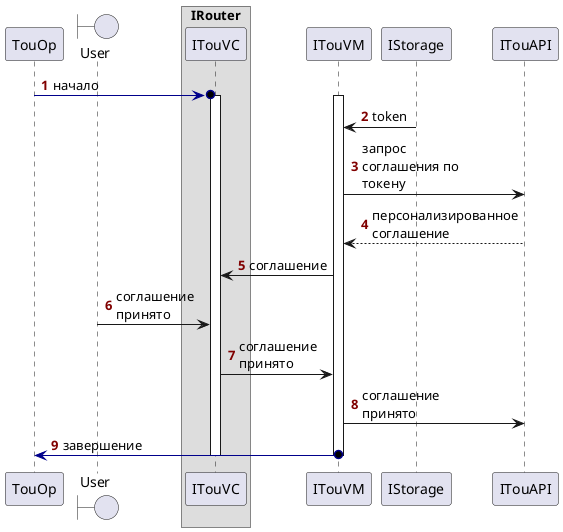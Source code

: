 @startuml tou_op
skinparam maxMessageSize 120
autonumber "<font color=Maroon><b>"

participant "TouOp" as touOp order 10
boundary "User" as user order 20
box "IRouter"
participant "ITouVС" as touVC order 30
end box
participant "ITouVM" as touVM order 40
participant "IStorage" as storage order 50
participant "ITouAPI" as touApi order 60

touOp-[#DarkBlue]>o touVC: начало
activate touVC
activate touVM
touVM <- storage: token
touVM -> touApi: запрос соглашения по токену
touVM <--- touApi: персонализированное соглашение
touVC <- touVM: соглашение
user -> touVC: соглашение принято
touVC -> touVM: соглашение принято
touVM -> touApi: соглашение принято
touOp<[#DarkBlue]-o touVM: завершение
deactivate touVM
deactivate touVC

@enduml
